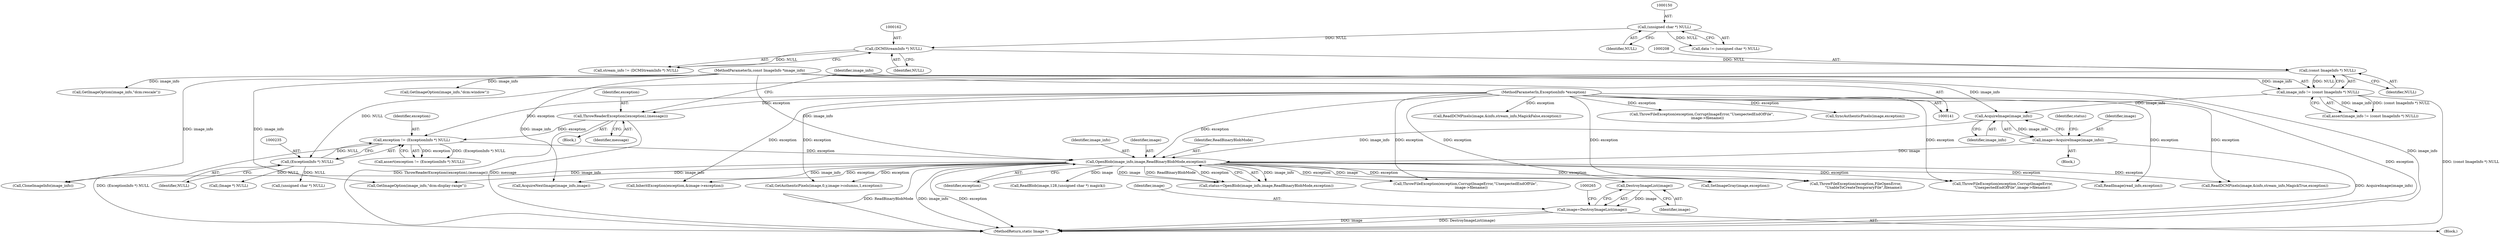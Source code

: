 digraph "0_ImageMagick_9f375e7080a2c1044cd546854d0548b4bfb429d0@pointer" {
"1000261" [label="(Call,DestroyImageList(image))"];
"1000249" [label="(Call,OpenBlob(image_info,image,ReadBinaryBlobMode,exception))"];
"1000245" [label="(Call,AcquireImage(image_info))"];
"1000205" [label="(Call,image_info != (const ImageInfo *) NULL)"];
"1000142" [label="(MethodParameterIn,const ImageInfo *image_info)"];
"1000207" [label="(Call,(const ImageInfo *) NULL)"];
"1000161" [label="(Call,(DCMStreamInfo *) NULL)"];
"1000149" [label="(Call,(unsigned char *) NULL)"];
"1000243" [label="(Call,image=AcquireImage(image_info))"];
"1000232" [label="(Call,exception != (ExceptionInfo *) NULL)"];
"1000170" [label="(Call,ThrowReaderException((exception),(message)))"];
"1000143" [label="(MethodParameterIn,ExceptionInfo *exception)"];
"1000234" [label="(Call,(ExceptionInfo *) NULL)"];
"1000259" [label="(Call,image=DestroyImageList(image))"];
"1003742" [label="(Call,GetImageOption(image_info,\"dcm:rescale\"))"];
"1000206" [label="(Identifier,image_info)"];
"1000204" [label="(Call,assert(image_info != (const ImageInfo *) NULL))"];
"1002678" [label="(Call,ThrowFileException(exception,FileOpenError,\n              \"UnableToCreateTemporaryFile\",filename))"];
"1000236" [label="(Identifier,NULL)"];
"1000151" [label="(Identifier,NULL)"];
"1003062" [label="(Call,InheritException(exception,&image->exception))"];
"1000207" [label="(Call,(const ImageInfo *) NULL)"];
"1000233" [label="(Identifier,exception)"];
"1000147" [label="(Call,data != (unsigned char *) NULL)"];
"1000172" [label="(Identifier,message)"];
"1000231" [label="(Call,assert(exception != (ExceptionInfo *) NULL))"];
"1000145" [label="(Block,)"];
"1000232" [label="(Call,exception != (ExceptionInfo *) NULL)"];
"1000234" [label="(Call,(ExceptionInfo *) NULL)"];
"1000251" [label="(Identifier,image)"];
"1000245" [label="(Call,AcquireImage(image_info))"];
"1002592" [label="(Call,CloneImageInfo(image_info))"];
"1000248" [label="(Identifier,status)"];
"1000171" [label="(Identifier,exception)"];
"1003552" [label="(Call,GetAuthenticPixels(image,0,y,image->columns,1,exception))"];
"1000259" [label="(Call,image=DestroyImageList(image))"];
"1000161" [label="(Call,(DCMStreamInfo *) NULL)"];
"1002396" [label="(Call,ThrowFileException(exception,CorruptImageError,\"UnexpectedEndOfFile\",\n          image->filename))"];
"1000260" [label="(Identifier,image)"];
"1003672" [label="(Call,GetImageOption(image_info,\"dcm:display-range\"))"];
"1000205" [label="(Call,image_info != (const ImageInfo *) NULL)"];
"1002700" [label="(Call,ThrowFileException(exception,CorruptImageError,\n                \"UnexpectedEndOfFile\",image->filename))"];
"1000209" [label="(Identifier,NULL)"];
"1000261" [label="(Call,DestroyImageList(image))"];
"1004016" [label="(MethodReturn,static Image *)"];
"1000253" [label="(Identifier,exception)"];
"1000249" [label="(Call,OpenBlob(image_info,image,ReadBinaryBlobMode,exception))"];
"1003695" [label="(Call,GetImageOption(image_info,\"dcm:window\"))"];
"1000149" [label="(Call,(unsigned char *) NULL)"];
"1000262" [label="(Identifier,image)"];
"1000142" [label="(MethodParameterIn,const ImageInfo *image_info)"];
"1000159" [label="(Call,stream_info != (DCMStreamInfo *) NULL)"];
"1002743" [label="(Call,ReadImage(read_info,exception))"];
"1000144" [label="(Block,)"];
"1000244" [label="(Identifier,image)"];
"1003778" [label="(Call,ReadDCMPixels(image,&info,stream_info,MagickTrue,exception))"];
"1000163" [label="(Identifier,NULL)"];
"1000252" [label="(Identifier,ReadBinaryBlobMode)"];
"1003820" [label="(Call,ReadDCMPixels(image,&info,stream_info,MagickFalse,exception))"];
"1000264" [label="(Call,(Image *) NULL)"];
"1000250" [label="(Identifier,image_info)"];
"1000246" [label="(Identifier,image_info)"];
"1000243" [label="(Call,image=AcquireImage(image_info))"];
"1003829" [label="(Call,SetImageGray(image,exception))"];
"1000143" [label="(MethodParameterIn,ExceptionInfo *exception)"];
"1003844" [label="(Call,ThrowFileException(exception,CorruptImageError,\"UnexpectedEndOfFile\",\n          image->filename))"];
"1000309" [label="(Call,ReadBlob(image,128,(unsigned char *) magick))"];
"1000170" [label="(Call,ThrowReaderException((exception),(message)))"];
"1003882" [label="(Call,AcquireNextImage(image_info,image))"];
"1000247" [label="(Call,status=OpenBlob(image_info,image,ReadBinaryBlobMode,exception))"];
"1000258" [label="(Block,)"];
"1000279" [label="(Call,(unsigned char *) NULL)"];
"1003637" [label="(Call,SyncAuthenticPixels(image,exception))"];
"1000261" -> "1000259"  [label="AST: "];
"1000261" -> "1000262"  [label="CFG: "];
"1000262" -> "1000261"  [label="AST: "];
"1000259" -> "1000261"  [label="CFG: "];
"1000261" -> "1000259"  [label="DDG: image"];
"1000249" -> "1000261"  [label="DDG: image"];
"1000249" -> "1000247"  [label="AST: "];
"1000249" -> "1000253"  [label="CFG: "];
"1000250" -> "1000249"  [label="AST: "];
"1000251" -> "1000249"  [label="AST: "];
"1000252" -> "1000249"  [label="AST: "];
"1000253" -> "1000249"  [label="AST: "];
"1000247" -> "1000249"  [label="CFG: "];
"1000249" -> "1004016"  [label="DDG: exception"];
"1000249" -> "1004016"  [label="DDG: ReadBinaryBlobMode"];
"1000249" -> "1004016"  [label="DDG: image_info"];
"1000249" -> "1000247"  [label="DDG: image_info"];
"1000249" -> "1000247"  [label="DDG: image"];
"1000249" -> "1000247"  [label="DDG: ReadBinaryBlobMode"];
"1000249" -> "1000247"  [label="DDG: exception"];
"1000245" -> "1000249"  [label="DDG: image_info"];
"1000142" -> "1000249"  [label="DDG: image_info"];
"1000243" -> "1000249"  [label="DDG: image"];
"1000232" -> "1000249"  [label="DDG: exception"];
"1000143" -> "1000249"  [label="DDG: exception"];
"1000249" -> "1000309"  [label="DDG: image"];
"1000249" -> "1002396"  [label="DDG: exception"];
"1000249" -> "1002592"  [label="DDG: image_info"];
"1000249" -> "1002678"  [label="DDG: exception"];
"1000249" -> "1002700"  [label="DDG: exception"];
"1000249" -> "1002743"  [label="DDG: exception"];
"1000249" -> "1003062"  [label="DDG: exception"];
"1000249" -> "1003552"  [label="DDG: exception"];
"1000249" -> "1003672"  [label="DDG: image_info"];
"1000249" -> "1003778"  [label="DDG: exception"];
"1000249" -> "1003829"  [label="DDG: exception"];
"1000249" -> "1003882"  [label="DDG: image_info"];
"1000245" -> "1000243"  [label="AST: "];
"1000245" -> "1000246"  [label="CFG: "];
"1000246" -> "1000245"  [label="AST: "];
"1000243" -> "1000245"  [label="CFG: "];
"1000245" -> "1000243"  [label="DDG: image_info"];
"1000205" -> "1000245"  [label="DDG: image_info"];
"1000142" -> "1000245"  [label="DDG: image_info"];
"1000205" -> "1000204"  [label="AST: "];
"1000205" -> "1000207"  [label="CFG: "];
"1000206" -> "1000205"  [label="AST: "];
"1000207" -> "1000205"  [label="AST: "];
"1000204" -> "1000205"  [label="CFG: "];
"1000205" -> "1004016"  [label="DDG: (const ImageInfo *) NULL"];
"1000205" -> "1000204"  [label="DDG: image_info"];
"1000205" -> "1000204"  [label="DDG: (const ImageInfo *) NULL"];
"1000142" -> "1000205"  [label="DDG: image_info"];
"1000207" -> "1000205"  [label="DDG: NULL"];
"1000142" -> "1000141"  [label="AST: "];
"1000142" -> "1004016"  [label="DDG: image_info"];
"1000142" -> "1002592"  [label="DDG: image_info"];
"1000142" -> "1003672"  [label="DDG: image_info"];
"1000142" -> "1003695"  [label="DDG: image_info"];
"1000142" -> "1003742"  [label="DDG: image_info"];
"1000142" -> "1003882"  [label="DDG: image_info"];
"1000207" -> "1000209"  [label="CFG: "];
"1000208" -> "1000207"  [label="AST: "];
"1000209" -> "1000207"  [label="AST: "];
"1000161" -> "1000207"  [label="DDG: NULL"];
"1000207" -> "1000234"  [label="DDG: NULL"];
"1000161" -> "1000159"  [label="AST: "];
"1000161" -> "1000163"  [label="CFG: "];
"1000162" -> "1000161"  [label="AST: "];
"1000163" -> "1000161"  [label="AST: "];
"1000159" -> "1000161"  [label="CFG: "];
"1000161" -> "1000159"  [label="DDG: NULL"];
"1000149" -> "1000161"  [label="DDG: NULL"];
"1000149" -> "1000147"  [label="AST: "];
"1000149" -> "1000151"  [label="CFG: "];
"1000150" -> "1000149"  [label="AST: "];
"1000151" -> "1000149"  [label="AST: "];
"1000147" -> "1000149"  [label="CFG: "];
"1000149" -> "1000147"  [label="DDG: NULL"];
"1000243" -> "1000144"  [label="AST: "];
"1000244" -> "1000243"  [label="AST: "];
"1000248" -> "1000243"  [label="CFG: "];
"1000243" -> "1004016"  [label="DDG: AcquireImage(image_info)"];
"1000232" -> "1000231"  [label="AST: "];
"1000232" -> "1000234"  [label="CFG: "];
"1000233" -> "1000232"  [label="AST: "];
"1000234" -> "1000232"  [label="AST: "];
"1000231" -> "1000232"  [label="CFG: "];
"1000232" -> "1004016"  [label="DDG: (ExceptionInfo *) NULL"];
"1000232" -> "1000231"  [label="DDG: exception"];
"1000232" -> "1000231"  [label="DDG: (ExceptionInfo *) NULL"];
"1000170" -> "1000232"  [label="DDG: exception"];
"1000143" -> "1000232"  [label="DDG: exception"];
"1000234" -> "1000232"  [label="DDG: NULL"];
"1000170" -> "1000145"  [label="AST: "];
"1000170" -> "1000172"  [label="CFG: "];
"1000171" -> "1000170"  [label="AST: "];
"1000172" -> "1000170"  [label="AST: "];
"1000206" -> "1000170"  [label="CFG: "];
"1000170" -> "1004016"  [label="DDG: message"];
"1000170" -> "1004016"  [label="DDG: ThrowReaderException((exception),(message))"];
"1000143" -> "1000170"  [label="DDG: exception"];
"1000143" -> "1000141"  [label="AST: "];
"1000143" -> "1004016"  [label="DDG: exception"];
"1000143" -> "1002396"  [label="DDG: exception"];
"1000143" -> "1002678"  [label="DDG: exception"];
"1000143" -> "1002700"  [label="DDG: exception"];
"1000143" -> "1002743"  [label="DDG: exception"];
"1000143" -> "1003062"  [label="DDG: exception"];
"1000143" -> "1003552"  [label="DDG: exception"];
"1000143" -> "1003637"  [label="DDG: exception"];
"1000143" -> "1003778"  [label="DDG: exception"];
"1000143" -> "1003820"  [label="DDG: exception"];
"1000143" -> "1003829"  [label="DDG: exception"];
"1000143" -> "1003844"  [label="DDG: exception"];
"1000234" -> "1000236"  [label="CFG: "];
"1000235" -> "1000234"  [label="AST: "];
"1000236" -> "1000234"  [label="AST: "];
"1000234" -> "1000264"  [label="DDG: NULL"];
"1000234" -> "1000279"  [label="DDG: NULL"];
"1000259" -> "1000258"  [label="AST: "];
"1000260" -> "1000259"  [label="AST: "];
"1000265" -> "1000259"  [label="CFG: "];
"1000259" -> "1004016"  [label="DDG: image"];
"1000259" -> "1004016"  [label="DDG: DestroyImageList(image)"];
}
